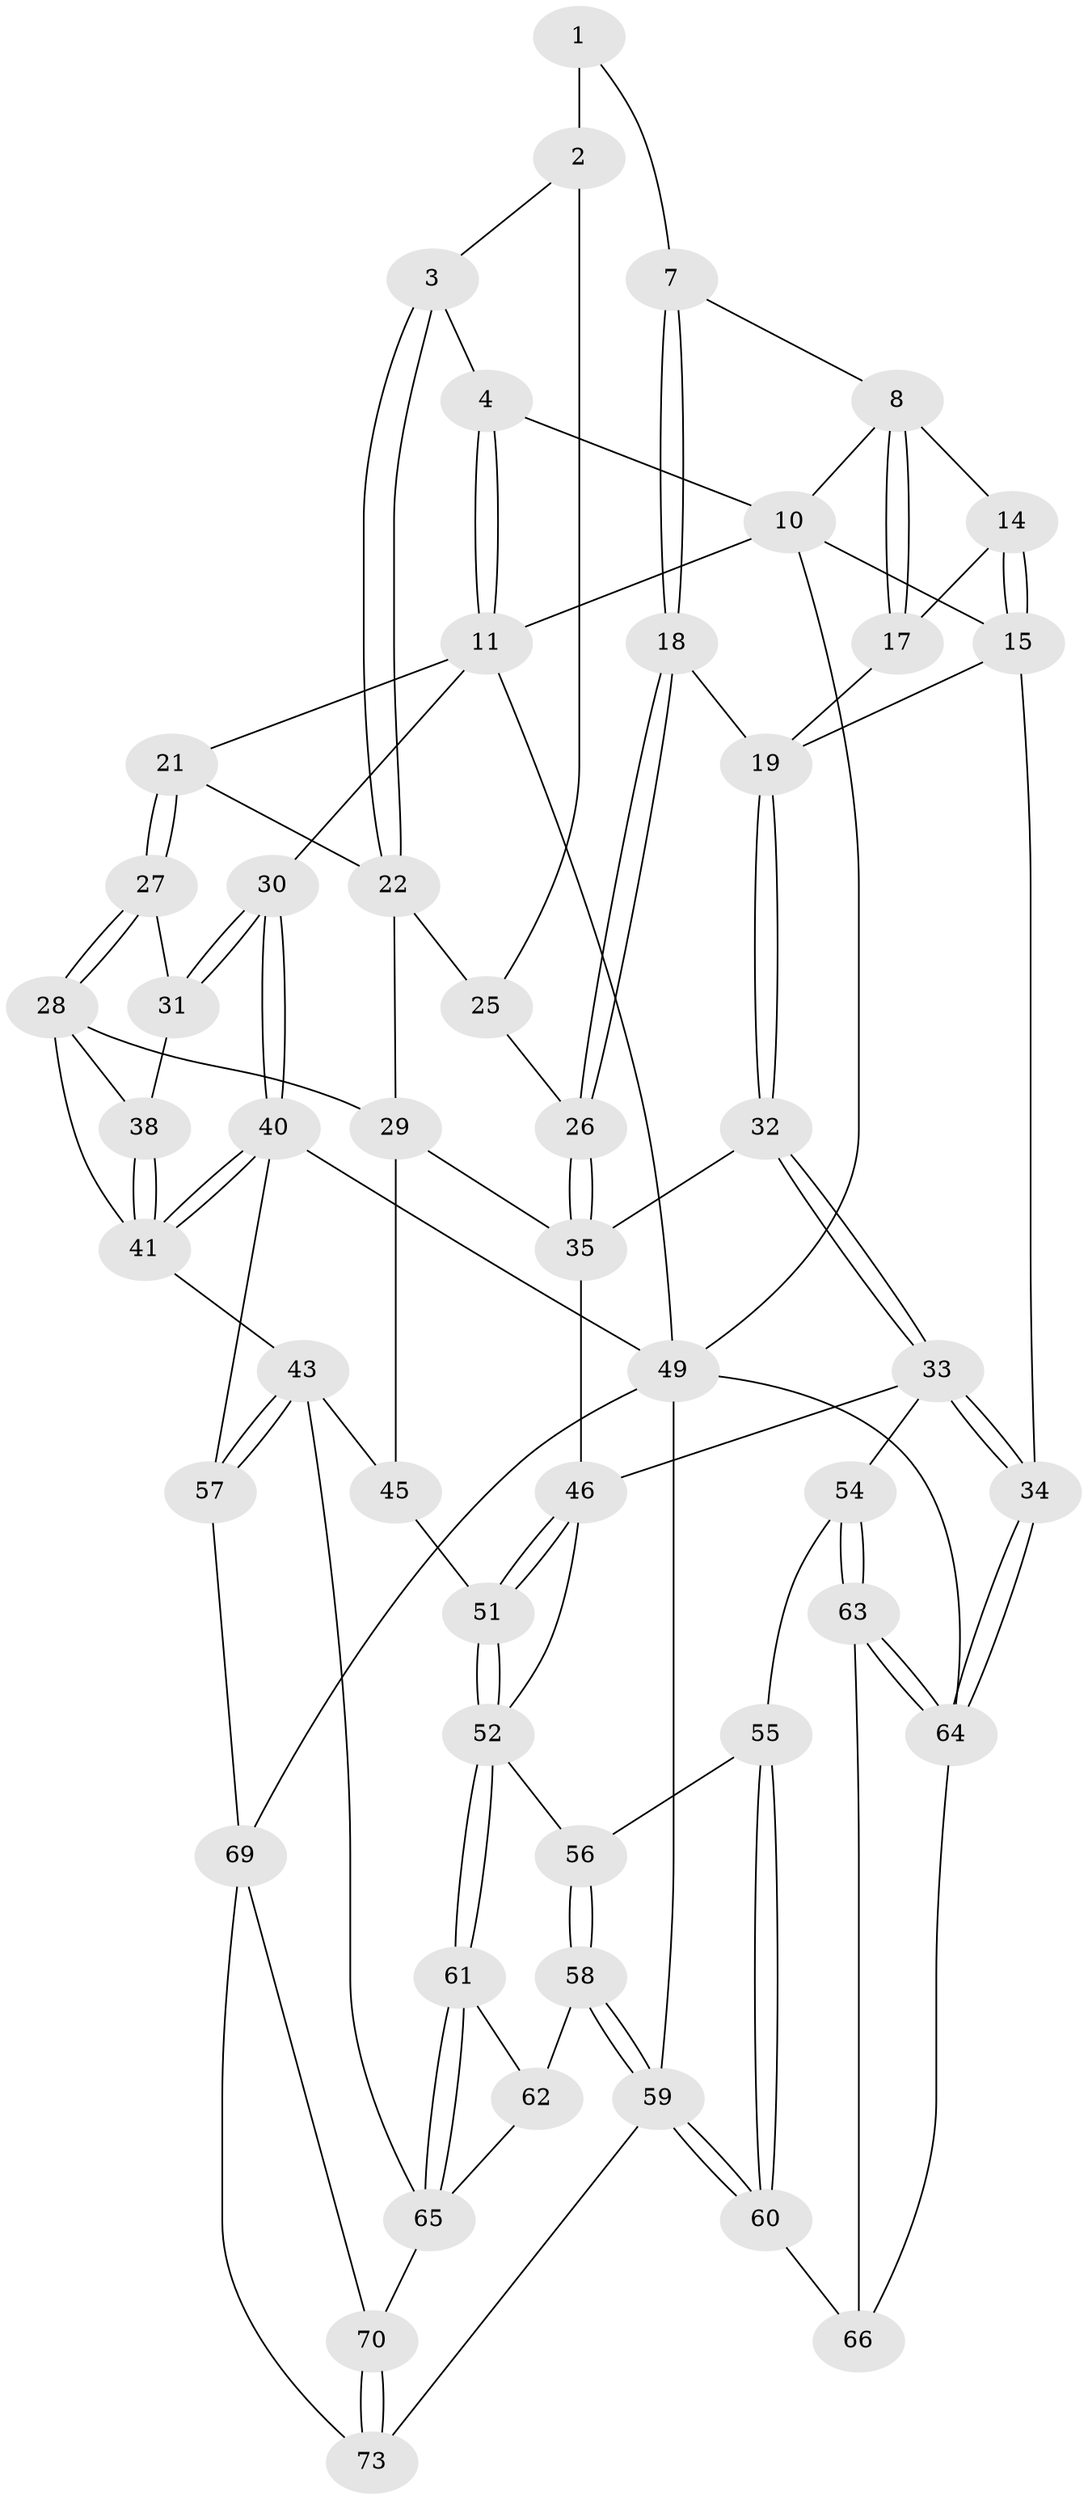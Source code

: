 // Generated by graph-tools (version 1.1) at 2025/24/03/03/25 07:24:37]
// undirected, 51 vertices, 117 edges
graph export_dot {
graph [start="1"]
  node [color=gray90,style=filled];
  1 [pos="+0.4121494997099324+0",super="+6"];
  2 [pos="+0.5041532331809733+0.1716526330012772",super="+23"];
  3 [pos="+0.5138358199383224+0.16807120003795445"];
  4 [pos="+0.5381997129900469+0",super="+5"];
  7 [pos="+0.35840512249330053+0.17090088409747356"];
  8 [pos="+0.34454287384279736+0.16481845366880535",super="+9"];
  10 [pos="+0.2612642225771571+0",super="+13"];
  11 [pos="+1+0",super="+12"];
  14 [pos="+0.1282982383482441+0.14581997486805479"];
  15 [pos="+0+0.27534508369691424",super="+16"];
  17 [pos="+0.2554961909786363+0.2441003718608286"];
  18 [pos="+0.3265375479013028+0.3511591005435627"];
  19 [pos="+0.24584629099140282+0.3640000903779823",super="+20"];
  21 [pos="+0.8217618345727171+0.1605084706478699"];
  22 [pos="+0.6035102740346655+0.187059963496402",super="+24"];
  25 [pos="+0.45704797901714245+0.3577944727856269"];
  26 [pos="+0.39483185192998443+0.38407336178284224"];
  27 [pos="+0.8197764008653077+0.23337687395738732"];
  28 [pos="+0.6612475962446192+0.4990713492871494",super="+39"];
  29 [pos="+0.6141642468465394+0.5045572762484813",super="+36"];
  30 [pos="+1+0.47324555618536995"];
  31 [pos="+0.9444013272853531+0.43196523227561967"];
  32 [pos="+0.24603540091089393+0.4318777291434839"];
  33 [pos="+0+0.5763822458934059",super="+48"];
  34 [pos="+0+0.5427372684060595"];
  35 [pos="+0.3379503168478645+0.5579081593702315",super="+37"];
  38 [pos="+0.9190827174107434+0.4648199355992147"];
  40 [pos="+1+0.6711648297240883",super="+50"];
  41 [pos="+0.9471902351594194+0.658984094563303",super="+42"];
  43 [pos="+0.802233180810977+0.7683402647420847",super="+44"];
  45 [pos="+0.570901295034623+0.639200015735456"];
  46 [pos="+0.33564978277999064+0.6079132853923346",super="+47"];
  49 [pos="+1+1",super="+68"];
  51 [pos="+0.5020818763293139+0.7828522824855961"];
  52 [pos="+0.5022671266400376+0.7952379491998163",super="+53"];
  54 [pos="+0.07591856521235507+0.73531755091"];
  55 [pos="+0.2774671163025176+0.7817744312839714"];
  56 [pos="+0.3166856763957144+0.7550716216178104"];
  57 [pos="+0.8846811161220576+0.8576611380532003"];
  58 [pos="+0.41174814763309897+0.8803380430759206"];
  59 [pos="+0.30288709958491733+1",super="+74"];
  60 [pos="+0.17956019118371042+0.9144046074952752"];
  61 [pos="+0.502571917324753+0.8031356394736718"];
  62 [pos="+0.4496670749152225+0.861273047503018"];
  63 [pos="+0.11541495325565111+0.8509956989458829"];
  64 [pos="+0+1",super="+67"];
  65 [pos="+0.687139711758536+0.8401674282641785",super="+71"];
  66 [pos="+0.16428147263737636+0.9032826583442541"];
  69 [pos="+0.8733036842372865+0.9015858538160734",super="+72"];
  70 [pos="+0.6678952374109512+1"];
  73 [pos="+0.6558023189892329+1"];
  1 -- 2 [weight=2];
  1 -- 7;
  2 -- 3;
  2 -- 25;
  3 -- 4;
  3 -- 22;
  3 -- 22;
  4 -- 11;
  4 -- 11;
  4 -- 10;
  7 -- 8;
  7 -- 18;
  7 -- 18;
  8 -- 17;
  8 -- 17;
  8 -- 10;
  8 -- 14;
  10 -- 49;
  10 -- 15;
  10 -- 11;
  11 -- 21;
  11 -- 49;
  11 -- 30;
  14 -- 15;
  14 -- 15;
  14 -- 17;
  15 -- 34;
  15 -- 19;
  17 -- 19;
  18 -- 19;
  18 -- 26;
  18 -- 26;
  19 -- 32;
  19 -- 32;
  21 -- 22;
  21 -- 27;
  21 -- 27;
  22 -- 25;
  22 -- 29;
  25 -- 26;
  26 -- 35;
  26 -- 35;
  27 -- 28;
  27 -- 28;
  27 -- 31;
  28 -- 29;
  28 -- 41;
  28 -- 38;
  29 -- 45;
  29 -- 35;
  30 -- 31;
  30 -- 31;
  30 -- 40;
  30 -- 40;
  31 -- 38;
  32 -- 33;
  32 -- 33;
  32 -- 35;
  33 -- 34;
  33 -- 34;
  33 -- 54;
  33 -- 46;
  34 -- 64;
  34 -- 64;
  35 -- 46;
  38 -- 41;
  38 -- 41;
  40 -- 41;
  40 -- 41;
  40 -- 49;
  40 -- 57;
  41 -- 43;
  43 -- 57;
  43 -- 57;
  43 -- 65;
  43 -- 45;
  45 -- 51;
  46 -- 51;
  46 -- 51;
  46 -- 52;
  49 -- 69;
  49 -- 64;
  49 -- 59;
  51 -- 52;
  51 -- 52;
  52 -- 61;
  52 -- 61;
  52 -- 56;
  54 -- 55;
  54 -- 63;
  54 -- 63;
  55 -- 56;
  55 -- 60;
  55 -- 60;
  56 -- 58;
  56 -- 58;
  57 -- 69;
  58 -- 59;
  58 -- 59;
  58 -- 62;
  59 -- 60;
  59 -- 60;
  59 -- 73;
  60 -- 66;
  61 -- 62;
  61 -- 65;
  61 -- 65;
  62 -- 65;
  63 -- 64;
  63 -- 64;
  63 -- 66;
  64 -- 66;
  65 -- 70;
  69 -- 70;
  69 -- 73;
  70 -- 73;
  70 -- 73;
}
